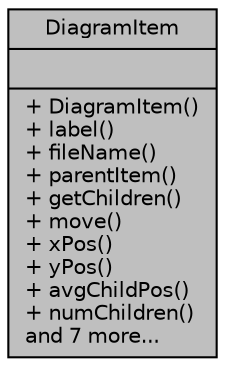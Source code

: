 digraph "DiagramItem"
{
 // LATEX_PDF_SIZE
  edge [fontname="Helvetica",fontsize="10",labelfontname="Helvetica",labelfontsize="10"];
  node [fontname="Helvetica",fontsize="10",shape=record];
  Node1 [label="{DiagramItem\n||+ DiagramItem()\l+ label()\l+ fileName()\l+ parentItem()\l+ getChildren()\l+ move()\l+ xPos()\l+ yPos()\l+ avgChildPos()\l+ numChildren()\land 7 more...\l}",height=0.2,width=0.4,color="black", fillcolor="grey75", style="filled", fontcolor="black",tooltip=" "];
}
